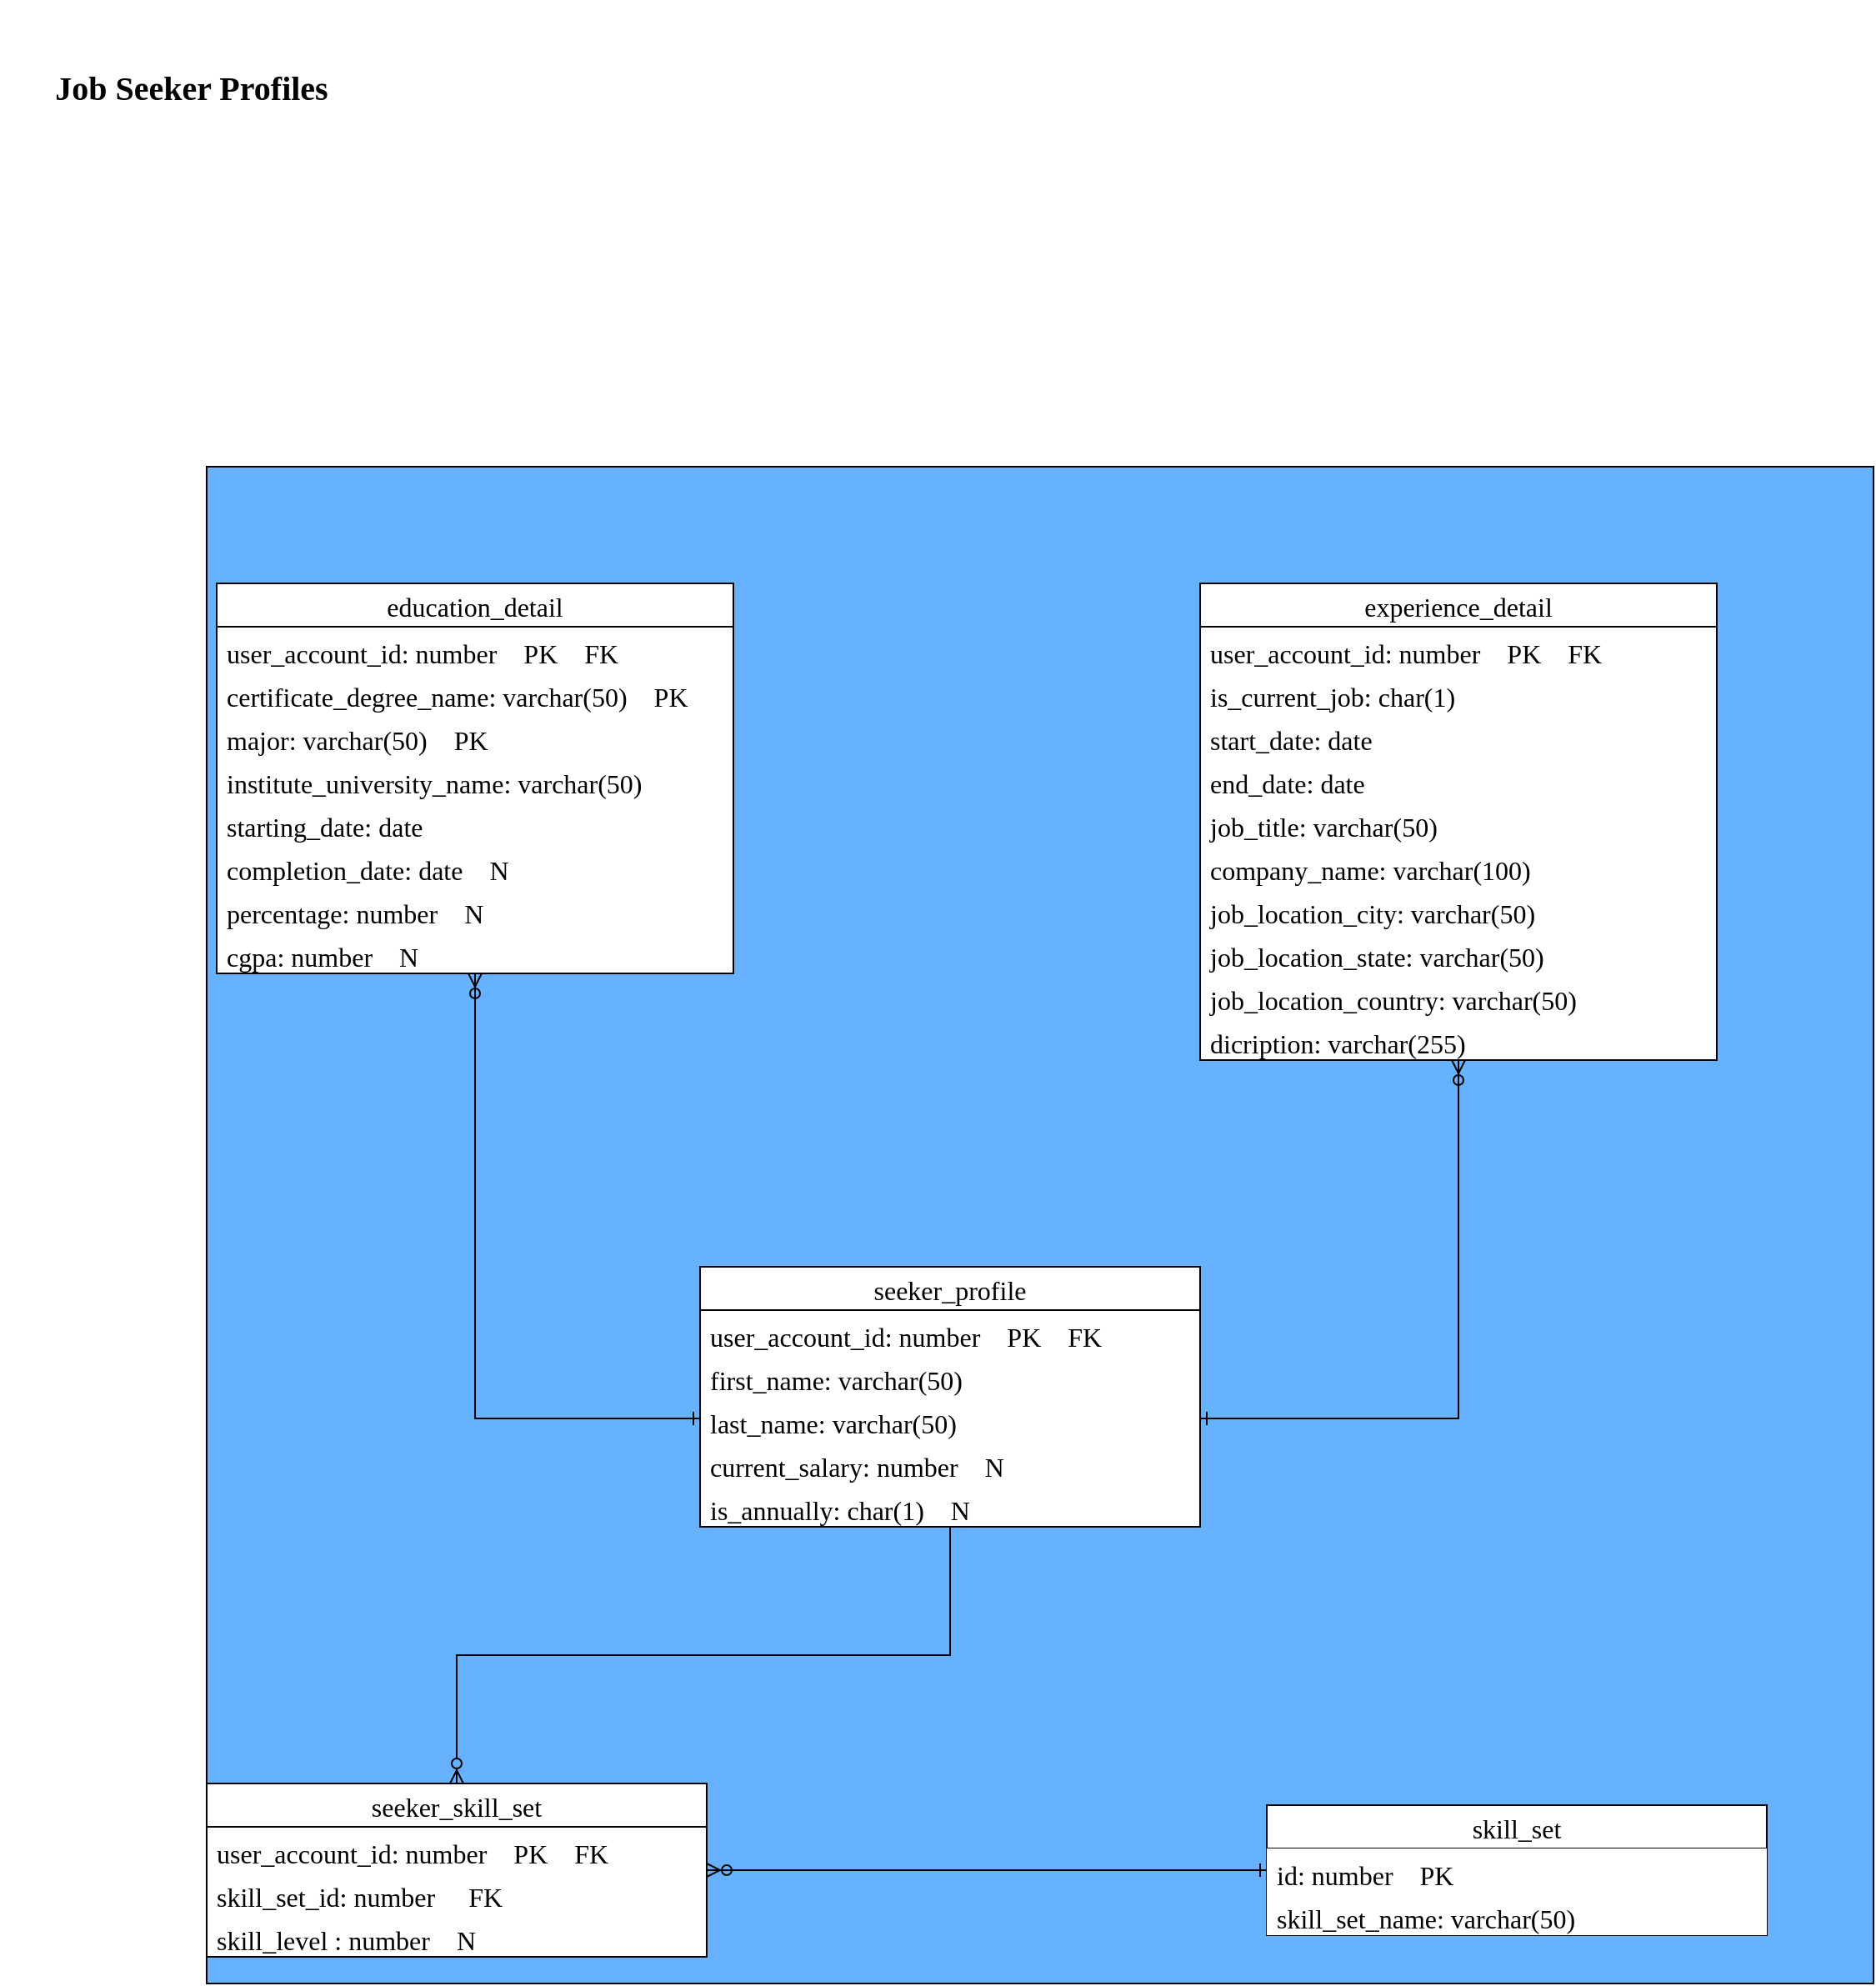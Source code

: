 <mxfile version="15.1.3" type="device"><diagram id="C5RBs43oDa-KdzZeNtuy" name="Page-1"><mxGraphModel dx="2376" dy="2053" grid="1" gridSize="10" guides="1" tooltips="1" connect="1" arrows="1" fold="1" page="1" pageScale="1" pageWidth="827" pageHeight="1169" math="0" shadow="0"><root><mxCell id="WIyWlLk6GJQsqaUBKTNV-0"/><mxCell id="WIyWlLk6GJQsqaUBKTNV-1" parent="WIyWlLk6GJQsqaUBKTNV-0"/><mxCell id="zxACQHr0Ff_mkzcEsi7o-0" value="&#10;&lt;h4 style=&quot;box-sizing: border-box; font-size: 20px; font-style: normal; font-variant-ligatures: normal; font-variant-caps: normal; letter-spacing: normal; orphans: 2; text-align: start; text-indent: 0px; text-transform: none; widows: 2; word-spacing: 0px; -webkit-text-stroke-width: 0px; text-decoration-thickness: initial; text-decoration-style: initial; text-decoration-color: initial;&quot;&gt;Job Seeker Profiles&lt;/h4&gt;&#10;&#10;" style="text;html=1;strokeColor=none;fillColor=none;align=center;verticalAlign=middle;whiteSpace=wrap;rounded=0;fontFamily=Times New Roman;fontStyle=1;fontColor=default;" parent="WIyWlLk6GJQsqaUBKTNV-1" vertex="1"><mxGeometry x="-10" y="-200" width="230" height="40" as="geometry"/></mxCell><mxCell id="zxACQHr0Ff_mkzcEsi7o-1" value="" style="rounded=0;whiteSpace=wrap;html=1;fontFamily=Times New Roman;fontSize=16;fontColor=default;fillColor=#66B2FF;" parent="WIyWlLk6GJQsqaUBKTNV-1" vertex="1"><mxGeometry x="114" y="40" width="1000" height="910" as="geometry"/></mxCell><mxCell id="zxACQHr0Ff_mkzcEsi7o-42" style="edgeStyle=orthogonalEdgeStyle;rounded=0;orthogonalLoop=1;jettySize=auto;html=1;fontFamily=Times New Roman;fontSize=16;fontColor=default;endArrow=ERzeroToMany;endFill=0;" parent="WIyWlLk6GJQsqaUBKTNV-1" source="zxACQHr0Ff_mkzcEsi7o-2" target="zxACQHr0Ff_mkzcEsi7o-9" edge="1"><mxGeometry relative="1" as="geometry"><Array as="points"><mxPoint x="275" y="611"/></Array></mxGeometry></mxCell><mxCell id="zxACQHr0Ff_mkzcEsi7o-43" style="edgeStyle=orthogonalEdgeStyle;rounded=0;orthogonalLoop=1;jettySize=auto;html=1;fontFamily=Times New Roman;fontSize=16;fontColor=default;endArrow=ERzeroToMany;endFill=0;" parent="WIyWlLk6GJQsqaUBKTNV-1" source="zxACQHr0Ff_mkzcEsi7o-2" target="zxACQHr0Ff_mkzcEsi7o-19" edge="1"><mxGeometry relative="1" as="geometry"><Array as="points"><mxPoint x="865" y="611"/></Array></mxGeometry></mxCell><mxCell id="zxACQHr0Ff_mkzcEsi7o-44" style="edgeStyle=orthogonalEdgeStyle;rounded=0;orthogonalLoop=1;jettySize=auto;html=1;fontFamily=Times New Roman;fontSize=16;fontColor=default;endArrow=ERzeroToMany;endFill=0;" parent="WIyWlLk6GJQsqaUBKTNV-1" source="zxACQHr0Ff_mkzcEsi7o-2" target="zxACQHr0Ff_mkzcEsi7o-30" edge="1"><mxGeometry relative="1" as="geometry"/></mxCell><mxCell id="zxACQHr0Ff_mkzcEsi7o-2" value="seeker_profile" style="swimlane;fontStyle=0;childLayout=stackLayout;horizontal=1;startSize=26;horizontalStack=0;resizeParent=1;resizeParentMax=0;resizeLast=0;collapsible=1;marginBottom=0;fontFamily=Times New Roman;fontSize=16;fontColor=default;swimlaneFillColor=#ffffff;" parent="WIyWlLk6GJQsqaUBKTNV-1" vertex="1"><mxGeometry x="410" y="520" width="300" height="156" as="geometry"/></mxCell><mxCell id="zxACQHr0Ff_mkzcEsi7o-3" value="user_account_id: number    PK    FK" style="text;strokeColor=none;fillColor=none;align=left;verticalAlign=top;spacingLeft=4;spacingRight=4;overflow=hidden;rotatable=0;points=[[0,0.5],[1,0.5]];portConstraint=eastwest;fontFamily=Times New Roman;fontSize=16;fontColor=default;" parent="zxACQHr0Ff_mkzcEsi7o-2" vertex="1"><mxGeometry y="26" width="300" height="26" as="geometry"/></mxCell><mxCell id="zxACQHr0Ff_mkzcEsi7o-4" value="first_name: varchar(50)" style="text;strokeColor=none;fillColor=none;align=left;verticalAlign=top;spacingLeft=4;spacingRight=4;overflow=hidden;rotatable=0;points=[[0,0.5],[1,0.5]];portConstraint=eastwest;fontFamily=Times New Roman;fontSize=16;fontColor=default;" parent="zxACQHr0Ff_mkzcEsi7o-2" vertex="1"><mxGeometry y="52" width="300" height="26" as="geometry"/></mxCell><mxCell id="zxACQHr0Ff_mkzcEsi7o-6" value="last_name: varchar(50)" style="text;strokeColor=none;fillColor=none;align=left;verticalAlign=top;spacingLeft=4;spacingRight=4;overflow=hidden;rotatable=0;points=[[0,0.5],[1,0.5]];portConstraint=eastwest;fontFamily=Times New Roman;fontSize=16;fontColor=default;" parent="zxACQHr0Ff_mkzcEsi7o-2" vertex="1"><mxGeometry y="78" width="300" height="26" as="geometry"/></mxCell><mxCell id="zxACQHr0Ff_mkzcEsi7o-7" value="current_salary: number    N" style="text;strokeColor=none;fillColor=none;align=left;verticalAlign=top;spacingLeft=4;spacingRight=4;overflow=hidden;rotatable=0;points=[[0,0.5],[1,0.5]];portConstraint=eastwest;fontFamily=Times New Roman;fontSize=16;fontColor=default;" parent="zxACQHr0Ff_mkzcEsi7o-2" vertex="1"><mxGeometry y="104" width="300" height="26" as="geometry"/></mxCell><mxCell id="zxACQHr0Ff_mkzcEsi7o-8" value="is_annually: char(1)    N" style="text;strokeColor=none;fillColor=none;align=left;verticalAlign=top;spacingLeft=4;spacingRight=4;overflow=hidden;rotatable=0;points=[[0,0.5],[1,0.5]];portConstraint=eastwest;fontFamily=Times New Roman;fontSize=16;fontColor=default;" parent="zxACQHr0Ff_mkzcEsi7o-2" vertex="1"><mxGeometry y="130" width="300" height="26" as="geometry"/></mxCell><mxCell id="zxACQHr0Ff_mkzcEsi7o-47" style="edgeStyle=orthogonalEdgeStyle;rounded=0;orthogonalLoop=1;jettySize=auto;html=1;fontFamily=Times New Roman;fontSize=16;fontColor=default;endArrow=ERone;endFill=0;" parent="WIyWlLk6GJQsqaUBKTNV-1" source="zxACQHr0Ff_mkzcEsi7o-9" target="zxACQHr0Ff_mkzcEsi7o-6" edge="1"><mxGeometry relative="1" as="geometry"/></mxCell><mxCell id="zxACQHr0Ff_mkzcEsi7o-9" value="education_detail" style="swimlane;fontStyle=0;childLayout=stackLayout;horizontal=1;startSize=26;horizontalStack=0;resizeParent=1;resizeParentMax=0;resizeLast=0;collapsible=1;marginBottom=0;fontFamily=Times New Roman;fontSize=16;fontColor=default;swimlaneFillColor=#ffffff;fillColor=#FFFFFF;" parent="WIyWlLk6GJQsqaUBKTNV-1" vertex="1"><mxGeometry x="120" y="110" width="310" height="234" as="geometry"/></mxCell><mxCell id="zxACQHr0Ff_mkzcEsi7o-10" value="user_account_id: number    PK    FK" style="text;strokeColor=none;fillColor=none;align=left;verticalAlign=top;spacingLeft=4;spacingRight=4;overflow=hidden;rotatable=0;points=[[0,0.5],[1,0.5]];portConstraint=eastwest;fontFamily=Times New Roman;fontSize=16;fontColor=default;" parent="zxACQHr0Ff_mkzcEsi7o-9" vertex="1"><mxGeometry y="26" width="310" height="26" as="geometry"/></mxCell><mxCell id="zxACQHr0Ff_mkzcEsi7o-11" value="certificate_degree_name: varchar(50)    PK" style="text;strokeColor=none;fillColor=none;align=left;verticalAlign=top;spacingLeft=4;spacingRight=4;overflow=hidden;rotatable=0;points=[[0,0.5],[1,0.5]];portConstraint=eastwest;fontFamily=Times New Roman;fontSize=16;fontColor=default;" parent="zxACQHr0Ff_mkzcEsi7o-9" vertex="1"><mxGeometry y="52" width="310" height="26" as="geometry"/></mxCell><mxCell id="zxACQHr0Ff_mkzcEsi7o-17" value="major: varchar(50)    PK" style="text;strokeColor=none;fillColor=none;align=left;verticalAlign=top;spacingLeft=4;spacingRight=4;overflow=hidden;rotatable=0;points=[[0,0.5],[1,0.5]];portConstraint=eastwest;fontFamily=Times New Roman;fontSize=16;fontColor=default;" parent="zxACQHr0Ff_mkzcEsi7o-9" vertex="1"><mxGeometry y="78" width="310" height="26" as="geometry"/></mxCell><mxCell id="zxACQHr0Ff_mkzcEsi7o-15" value="institute_university_name: varchar(50)" style="text;strokeColor=none;fillColor=none;align=left;verticalAlign=top;spacingLeft=4;spacingRight=4;overflow=hidden;rotatable=0;points=[[0,0.5],[1,0.5]];portConstraint=eastwest;fontFamily=Times New Roman;fontSize=16;fontColor=default;" parent="zxACQHr0Ff_mkzcEsi7o-9" vertex="1"><mxGeometry y="104" width="310" height="26" as="geometry"/></mxCell><mxCell id="zxACQHr0Ff_mkzcEsi7o-14" value="starting_date: date" style="text;strokeColor=none;fillColor=none;align=left;verticalAlign=top;spacingLeft=4;spacingRight=4;overflow=hidden;rotatable=0;points=[[0,0.5],[1,0.5]];portConstraint=eastwest;fontFamily=Times New Roman;fontSize=16;fontColor=default;" parent="zxACQHr0Ff_mkzcEsi7o-9" vertex="1"><mxGeometry y="130" width="310" height="26" as="geometry"/></mxCell><mxCell id="zxACQHr0Ff_mkzcEsi7o-13" value="completion_date: date    N" style="text;strokeColor=none;fillColor=none;align=left;verticalAlign=top;spacingLeft=4;spacingRight=4;overflow=hidden;rotatable=0;points=[[0,0.5],[1,0.5]];portConstraint=eastwest;fontFamily=Times New Roman;fontSize=16;fontColor=default;" parent="zxACQHr0Ff_mkzcEsi7o-9" vertex="1"><mxGeometry y="156" width="310" height="26" as="geometry"/></mxCell><mxCell id="zxACQHr0Ff_mkzcEsi7o-12" value="percentage: number    N" style="text;strokeColor=none;fillColor=none;align=left;verticalAlign=top;spacingLeft=4;spacingRight=4;overflow=hidden;rotatable=0;points=[[0,0.5],[1,0.5]];portConstraint=eastwest;fontFamily=Times New Roman;fontSize=16;fontColor=default;" parent="zxACQHr0Ff_mkzcEsi7o-9" vertex="1"><mxGeometry y="182" width="310" height="26" as="geometry"/></mxCell><mxCell id="zxACQHr0Ff_mkzcEsi7o-18" value="cgpa: number    N" style="text;strokeColor=none;fillColor=none;align=left;verticalAlign=top;spacingLeft=4;spacingRight=4;overflow=hidden;rotatable=0;points=[[0,0.5],[1,0.5]];portConstraint=eastwest;fontFamily=Times New Roman;fontSize=16;fontColor=default;" parent="zxACQHr0Ff_mkzcEsi7o-9" vertex="1"><mxGeometry y="208" width="310" height="26" as="geometry"/></mxCell><mxCell id="zxACQHr0Ff_mkzcEsi7o-48" style="edgeStyle=orthogonalEdgeStyle;rounded=0;orthogonalLoop=1;jettySize=auto;html=1;entryX=1;entryY=0.5;entryDx=0;entryDy=0;fontFamily=Times New Roman;fontSize=16;fontColor=default;endArrow=ERone;endFill=0;" parent="WIyWlLk6GJQsqaUBKTNV-1" source="zxACQHr0Ff_mkzcEsi7o-19" target="zxACQHr0Ff_mkzcEsi7o-6" edge="1"><mxGeometry relative="1" as="geometry"/></mxCell><mxCell id="zxACQHr0Ff_mkzcEsi7o-19" value="experience_detail" style="swimlane;fontStyle=0;childLayout=stackLayout;horizontal=1;startSize=26;horizontalStack=0;resizeParent=1;resizeParentMax=0;resizeLast=0;collapsible=1;marginBottom=0;fontFamily=Times New Roman;fontSize=16;fontColor=default;swimlaneFillColor=#ffffff;" parent="WIyWlLk6GJQsqaUBKTNV-1" vertex="1"><mxGeometry x="710" y="110" width="310" height="286" as="geometry"/></mxCell><mxCell id="zxACQHr0Ff_mkzcEsi7o-20" value="user_account_id: number    PK    FK" style="text;strokeColor=none;fillColor=none;align=left;verticalAlign=top;spacingLeft=4;spacingRight=4;overflow=hidden;rotatable=0;points=[[0,0.5],[1,0.5]];portConstraint=eastwest;fontFamily=Times New Roman;fontSize=16;fontColor=default;" parent="zxACQHr0Ff_mkzcEsi7o-19" vertex="1"><mxGeometry y="26" width="310" height="26" as="geometry"/></mxCell><mxCell id="zxACQHr0Ff_mkzcEsi7o-21" value="is_current_job: char(1)" style="text;strokeColor=none;fillColor=none;align=left;verticalAlign=top;spacingLeft=4;spacingRight=4;overflow=hidden;rotatable=0;points=[[0,0.5],[1,0.5]];portConstraint=eastwest;fontFamily=Times New Roman;fontSize=16;fontColor=default;" parent="zxACQHr0Ff_mkzcEsi7o-19" vertex="1"><mxGeometry y="52" width="310" height="26" as="geometry"/></mxCell><mxCell id="zxACQHr0Ff_mkzcEsi7o-22" value="start_date: date" style="text;strokeColor=none;fillColor=none;align=left;verticalAlign=top;spacingLeft=4;spacingRight=4;overflow=hidden;rotatable=0;points=[[0,0.5],[1,0.5]];portConstraint=eastwest;fontFamily=Times New Roman;fontSize=16;fontColor=default;" parent="zxACQHr0Ff_mkzcEsi7o-19" vertex="1"><mxGeometry y="78" width="310" height="26" as="geometry"/></mxCell><mxCell id="zxACQHr0Ff_mkzcEsi7o-23" value="end_date: date" style="text;strokeColor=none;fillColor=none;align=left;verticalAlign=top;spacingLeft=4;spacingRight=4;overflow=hidden;rotatable=0;points=[[0,0.5],[1,0.5]];portConstraint=eastwest;fontFamily=Times New Roman;fontSize=16;fontColor=default;" parent="zxACQHr0Ff_mkzcEsi7o-19" vertex="1"><mxGeometry y="104" width="310" height="26" as="geometry"/></mxCell><mxCell id="zxACQHr0Ff_mkzcEsi7o-24" value="job_title: varchar(50)" style="text;strokeColor=none;fillColor=none;align=left;verticalAlign=top;spacingLeft=4;spacingRight=4;overflow=hidden;rotatable=0;points=[[0,0.5],[1,0.5]];portConstraint=eastwest;fontFamily=Times New Roman;fontSize=16;fontColor=default;" parent="zxACQHr0Ff_mkzcEsi7o-19" vertex="1"><mxGeometry y="130" width="310" height="26" as="geometry"/></mxCell><mxCell id="zxACQHr0Ff_mkzcEsi7o-25" value="company_name: varchar(100)" style="text;strokeColor=none;fillColor=none;align=left;verticalAlign=top;spacingLeft=4;spacingRight=4;overflow=hidden;rotatable=0;points=[[0,0.5],[1,0.5]];portConstraint=eastwest;fontFamily=Times New Roman;fontSize=16;fontColor=default;" parent="zxACQHr0Ff_mkzcEsi7o-19" vertex="1"><mxGeometry y="156" width="310" height="26" as="geometry"/></mxCell><mxCell id="zxACQHr0Ff_mkzcEsi7o-26" value="job_location_city: varchar(50)" style="text;strokeColor=none;fillColor=none;align=left;verticalAlign=top;spacingLeft=4;spacingRight=4;overflow=hidden;rotatable=0;points=[[0,0.5],[1,0.5]];portConstraint=eastwest;fontFamily=Times New Roman;fontSize=16;fontColor=default;" parent="zxACQHr0Ff_mkzcEsi7o-19" vertex="1"><mxGeometry y="182" width="310" height="26" as="geometry"/></mxCell><mxCell id="zxACQHr0Ff_mkzcEsi7o-28" value="job_location_state: varchar(50)" style="text;strokeColor=none;fillColor=none;align=left;verticalAlign=top;spacingLeft=4;spacingRight=4;overflow=hidden;rotatable=0;points=[[0,0.5],[1,0.5]];portConstraint=eastwest;fontFamily=Times New Roman;fontSize=16;fontColor=default;" parent="zxACQHr0Ff_mkzcEsi7o-19" vertex="1"><mxGeometry y="208" width="310" height="26" as="geometry"/></mxCell><mxCell id="zxACQHr0Ff_mkzcEsi7o-29" value="job_location_country: varchar(50)" style="text;strokeColor=none;fillColor=none;align=left;verticalAlign=top;spacingLeft=4;spacingRight=4;overflow=hidden;rotatable=0;points=[[0,0.5],[1,0.5]];portConstraint=eastwest;fontFamily=Times New Roman;fontSize=16;fontColor=default;" parent="zxACQHr0Ff_mkzcEsi7o-19" vertex="1"><mxGeometry y="234" width="310" height="26" as="geometry"/></mxCell><mxCell id="zxACQHr0Ff_mkzcEsi7o-27" value="dicription: varchar(255)" style="text;strokeColor=none;fillColor=none;align=left;verticalAlign=top;spacingLeft=4;spacingRight=4;overflow=hidden;rotatable=0;points=[[0,0.5],[1,0.5]];portConstraint=eastwest;fontFamily=Times New Roman;fontSize=16;fontColor=default;" parent="zxACQHr0Ff_mkzcEsi7o-19" vertex="1"><mxGeometry y="260" width="310" height="26" as="geometry"/></mxCell><mxCell id="zxACQHr0Ff_mkzcEsi7o-50" style="edgeStyle=orthogonalEdgeStyle;rounded=0;orthogonalLoop=1;jettySize=auto;html=1;entryX=0;entryY=0.5;entryDx=0;entryDy=0;fontFamily=Times New Roman;fontSize=16;fontColor=default;endArrow=ERone;endFill=0;" parent="WIyWlLk6GJQsqaUBKTNV-1" source="zxACQHr0Ff_mkzcEsi7o-30" target="zxACQHr0Ff_mkzcEsi7o-39" edge="1"><mxGeometry relative="1" as="geometry"/></mxCell><mxCell id="zxACQHr0Ff_mkzcEsi7o-30" value="seeker_skill_set" style="swimlane;fontStyle=0;childLayout=stackLayout;horizontal=1;startSize=26;horizontalStack=0;resizeParent=1;resizeParentMax=0;resizeLast=0;collapsible=1;marginBottom=0;fontFamily=Times New Roman;fontSize=16;fontColor=default;swimlaneFillColor=#ffffff;" parent="WIyWlLk6GJQsqaUBKTNV-1" vertex="1"><mxGeometry x="114" y="830" width="300" height="104" as="geometry"/></mxCell><mxCell id="zxACQHr0Ff_mkzcEsi7o-31" value="user_account_id: number    PK    FK" style="text;strokeColor=none;fillColor=none;align=left;verticalAlign=top;spacingLeft=4;spacingRight=4;overflow=hidden;rotatable=0;points=[[0,0.5],[1,0.5]];portConstraint=eastwest;fontFamily=Times New Roman;fontSize=16;fontColor=default;" parent="zxACQHr0Ff_mkzcEsi7o-30" vertex="1"><mxGeometry y="26" width="300" height="26" as="geometry"/></mxCell><mxCell id="zxACQHr0Ff_mkzcEsi7o-37" value="skill_set_id: number     FK" style="text;strokeColor=none;fillColor=none;align=left;verticalAlign=top;spacingLeft=4;spacingRight=4;overflow=hidden;rotatable=0;points=[[0,0.5],[1,0.5]];portConstraint=eastwest;fontFamily=Times New Roman;fontSize=16;fontColor=default;" parent="zxACQHr0Ff_mkzcEsi7o-30" vertex="1"><mxGeometry y="52" width="300" height="26" as="geometry"/></mxCell><mxCell id="zxACQHr0Ff_mkzcEsi7o-32" value="skill_level : number    N" style="text;strokeColor=none;fillColor=none;align=left;verticalAlign=top;spacingLeft=4;spacingRight=4;overflow=hidden;rotatable=0;points=[[0,0.5],[1,0.5]];portConstraint=eastwest;fontFamily=Times New Roman;fontSize=16;fontColor=default;" parent="zxACQHr0Ff_mkzcEsi7o-30" vertex="1"><mxGeometry y="78" width="300" height="26" as="geometry"/></mxCell><mxCell id="zxACQHr0Ff_mkzcEsi7o-45" style="edgeStyle=orthogonalEdgeStyle;rounded=0;orthogonalLoop=1;jettySize=auto;html=1;fontFamily=Times New Roman;fontSize=16;fontColor=default;endArrow=ERzeroToMany;endFill=0;" parent="WIyWlLk6GJQsqaUBKTNV-1" source="zxACQHr0Ff_mkzcEsi7o-38" target="zxACQHr0Ff_mkzcEsi7o-30" edge="1"><mxGeometry relative="1" as="geometry"/></mxCell><mxCell id="zxACQHr0Ff_mkzcEsi7o-38" value="skill_set" style="swimlane;fontStyle=0;childLayout=stackLayout;horizontal=1;startSize=26;horizontalStack=0;resizeParent=1;resizeParentMax=0;resizeLast=0;collapsible=1;marginBottom=0;fontFamily=Times New Roman;fontSize=16;fontColor=default;swimlaneFillColor=none;" parent="WIyWlLk6GJQsqaUBKTNV-1" vertex="1"><mxGeometry x="750" y="843" width="300" height="78" as="geometry"/></mxCell><mxCell id="zxACQHr0Ff_mkzcEsi7o-39" value="id: number    PK" style="text;strokeColor=none;align=left;verticalAlign=top;spacingLeft=4;spacingRight=4;overflow=hidden;rotatable=0;points=[[0,0.5],[1,0.5]];portConstraint=eastwest;fontFamily=Times New Roman;fontSize=16;fontColor=default;fillColor=#ffffff;" parent="zxACQHr0Ff_mkzcEsi7o-38" vertex="1"><mxGeometry y="26" width="300" height="26" as="geometry"/></mxCell><mxCell id="zxACQHr0Ff_mkzcEsi7o-40" value="skill_set_name: varchar(50)" style="text;align=left;verticalAlign=top;spacingLeft=4;spacingRight=4;overflow=hidden;rotatable=0;points=[[0,0.5],[1,0.5]];portConstraint=eastwest;fontFamily=Times New Roman;fontSize=16;fillColor=#ffffff;gradientColor=#ffffff;" parent="zxACQHr0Ff_mkzcEsi7o-38" vertex="1"><mxGeometry y="52" width="300" height="26" as="geometry"/></mxCell></root></mxGraphModel></diagram></mxfile>